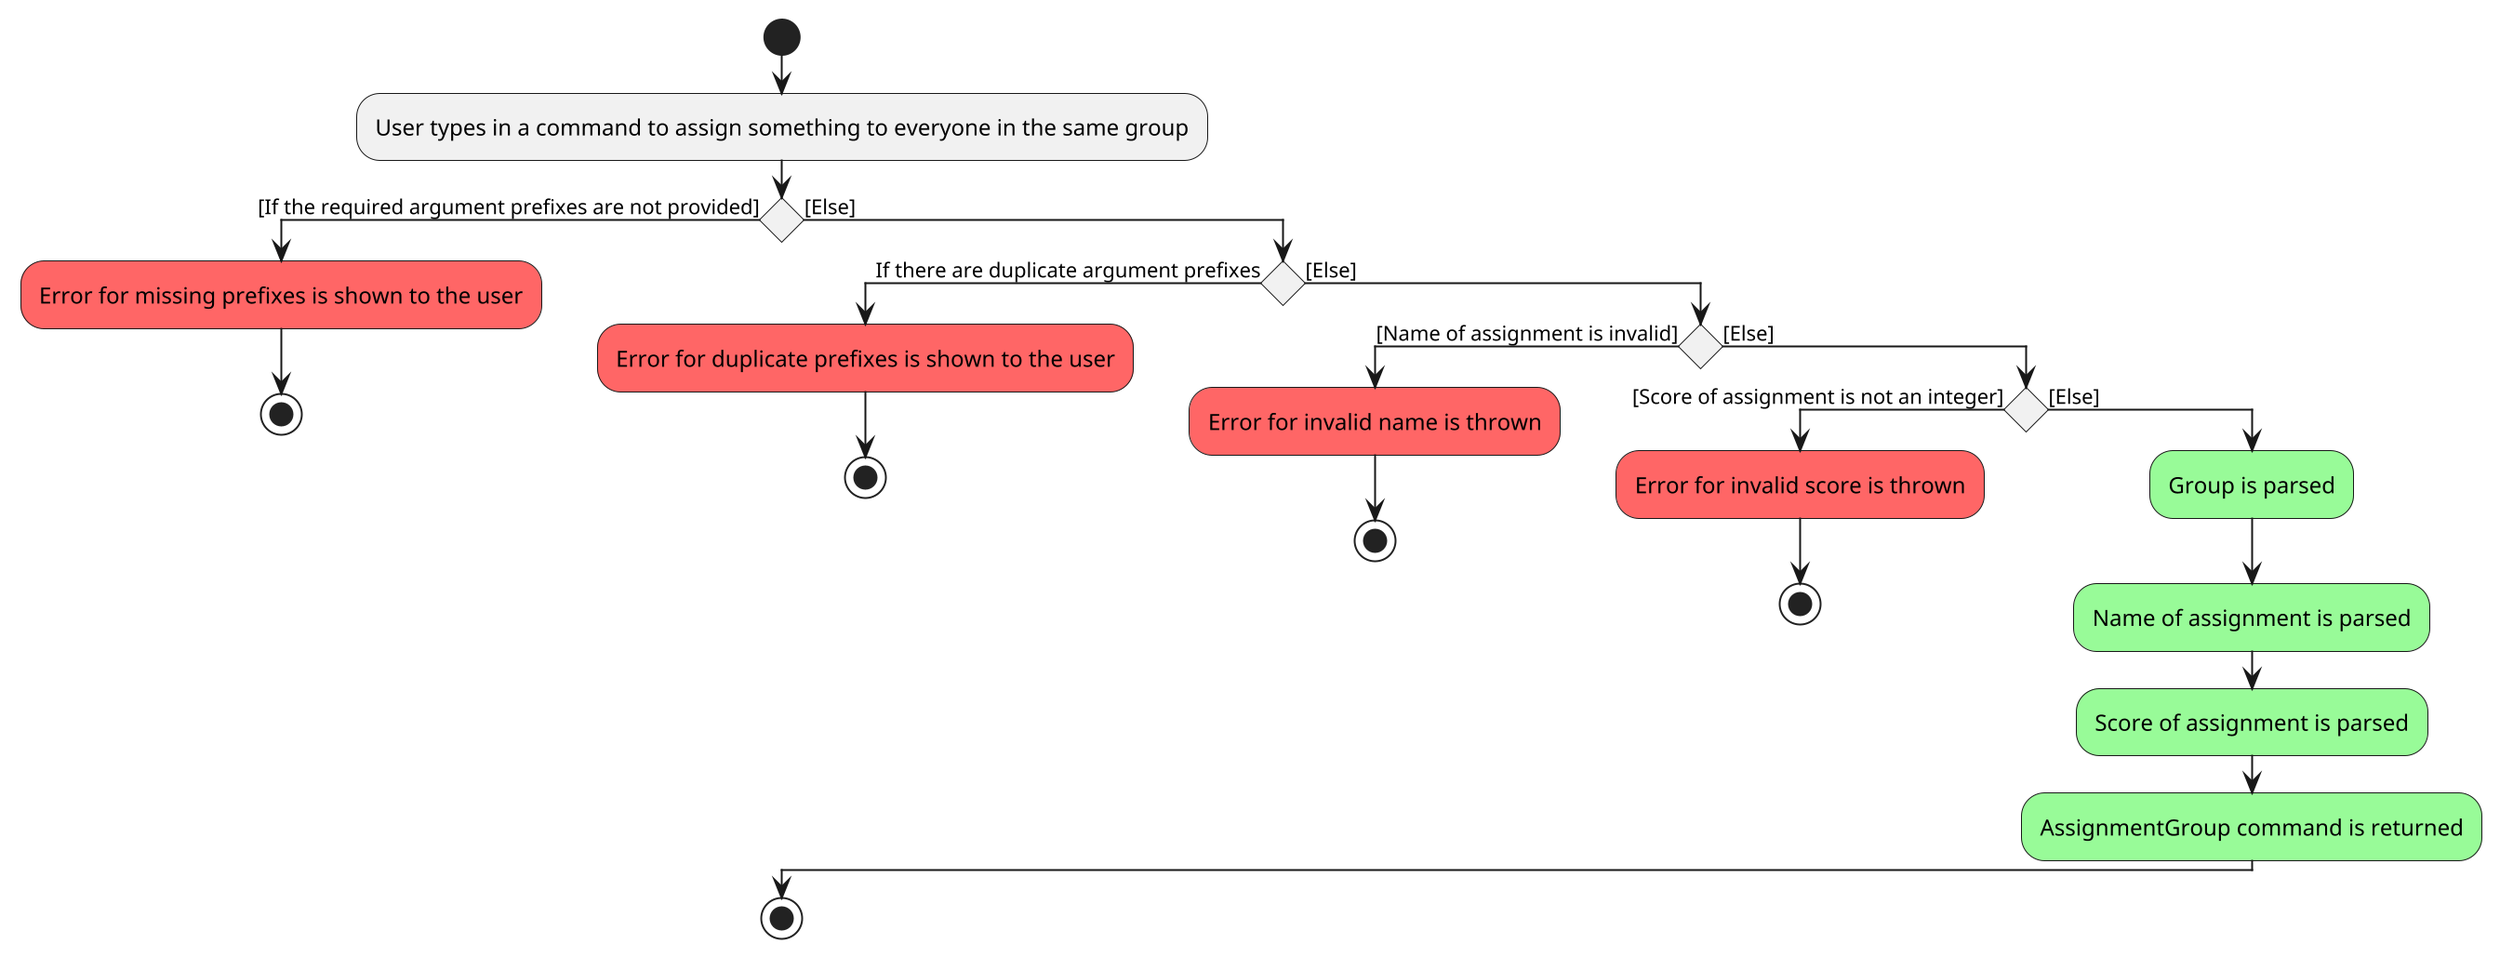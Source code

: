 @startuml
scale 2.0
'https://plantuml.com/activity-diagram-beta

start
:User types in a command to assign something to everyone in the same group;

if () then ([If the required argument prefixes are not provided])
      #FF6666:Error for missing prefixes is shown to the user;
      stop
else ([Else])
    if () then (If there are duplicate argument prefixes)
        #FF6666:Error for duplicate prefixes is shown to the user;
        stop
    else ([Else])
        if () then ([Name of assignment is invalid])
            #FF6666:Error for invalid name is thrown;
            stop
        else ([Else])
            if () then ([Score of assignment is not an integer])
                #FF6666:Error for invalid score is thrown;
                stop
            else ([Else])
               #palegreen:Group is parsed;
               #palegreen:Name of assignment is parsed;
               #palegreen:Score of assignment is parsed;
               #palegreen:AssignmentGroup command is returned;
            endif
        endif
    endif
endif

stop
@enduml
